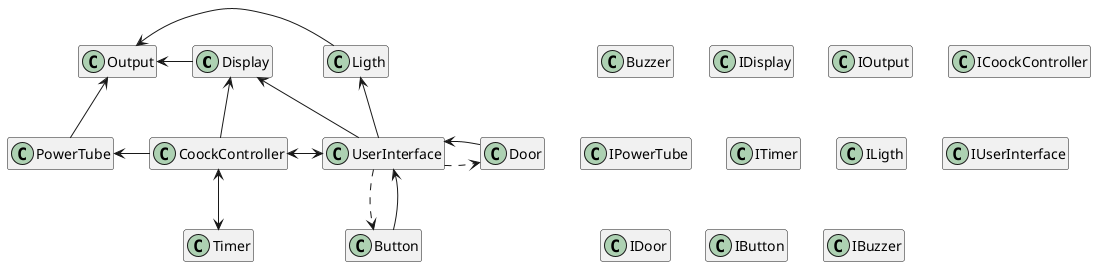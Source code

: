 @startuml

hide members

class Display
class Output
class CoockController
class PowerTube
class Timer
class Ligth
class UserInterface
class Door
class Button 
class Buzzer

class IDisplay
class IOutput
class ICoockController
class IPowerTube
class ITimer
class ILigth
class IUserInterface
class IDoor
class IButton 
class IBuzzer

CoockController <-d-> Timer
CoockController -l-> PowerTube
CoockController -u-> Display
CoockController <-r-> UserInterface
  UserInterface -l-> Display
  UserInterface -u-> Ligth

 
 UserInterface .d.> Button
 UserInterface .d.> Door
 Door -r-> UserInterface
 Button -d-> UserInterface 

Output <-r- Ligth
Output <-r- Display
Output <-d- PowerTube 


@enduml
